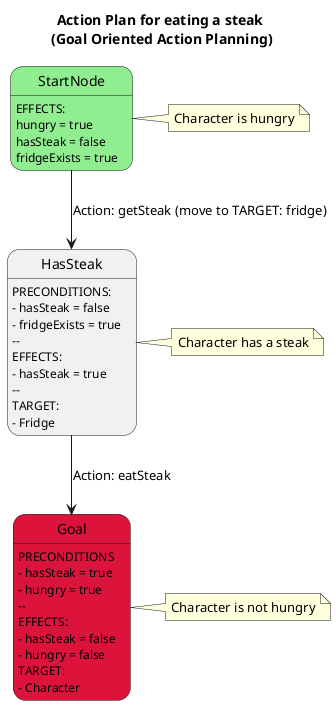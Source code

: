 @startuml
title Action Plan for eating a steak \n(Goal Oriented Action Planning)

'aWorldState : PRECONDITIONS:
'aWorldState : hungry = false
'aWorldState : --
'aWorldState : EFFECTS:
'aWorldState : hungry = true



state StartNode #LightGreen
StartNode : EFFECTS:
StartNode : hungry = true
StartNode : hasSteak = false
StartNode : fridgeExists = true

note right of StartNode
    Character is hungry
end note


StartNode --> HasSteak : Action: getSteak (move to TARGET: fridge)


HasSteak : PRECONDITIONS:
HasSteak : - hasSteak = false
HasSteak : - fridgeExists = true
HasSteak : --
HasSteak : EFFECTS:
HasSteak : - hasSteak = true
HasSteak : --
HasSteak : TARGET:
HasSteak : - Fridge

note right of HasSteak
    Character has a steak
end note


HasSteak --> Goal : Action: eatSteak

state Goal #Crimson
Goal : PRECONDITIONS
Goal : - hasSteak = true
Goal : - hungry = true
Goal : --
Goal : EFFECTS:
Goal : - hasSteak = false
Goal : - hungry = false
Goal : TARGET:
Goal : - Character

note right of Goal
    Character is not hungry
end note

@enduml

